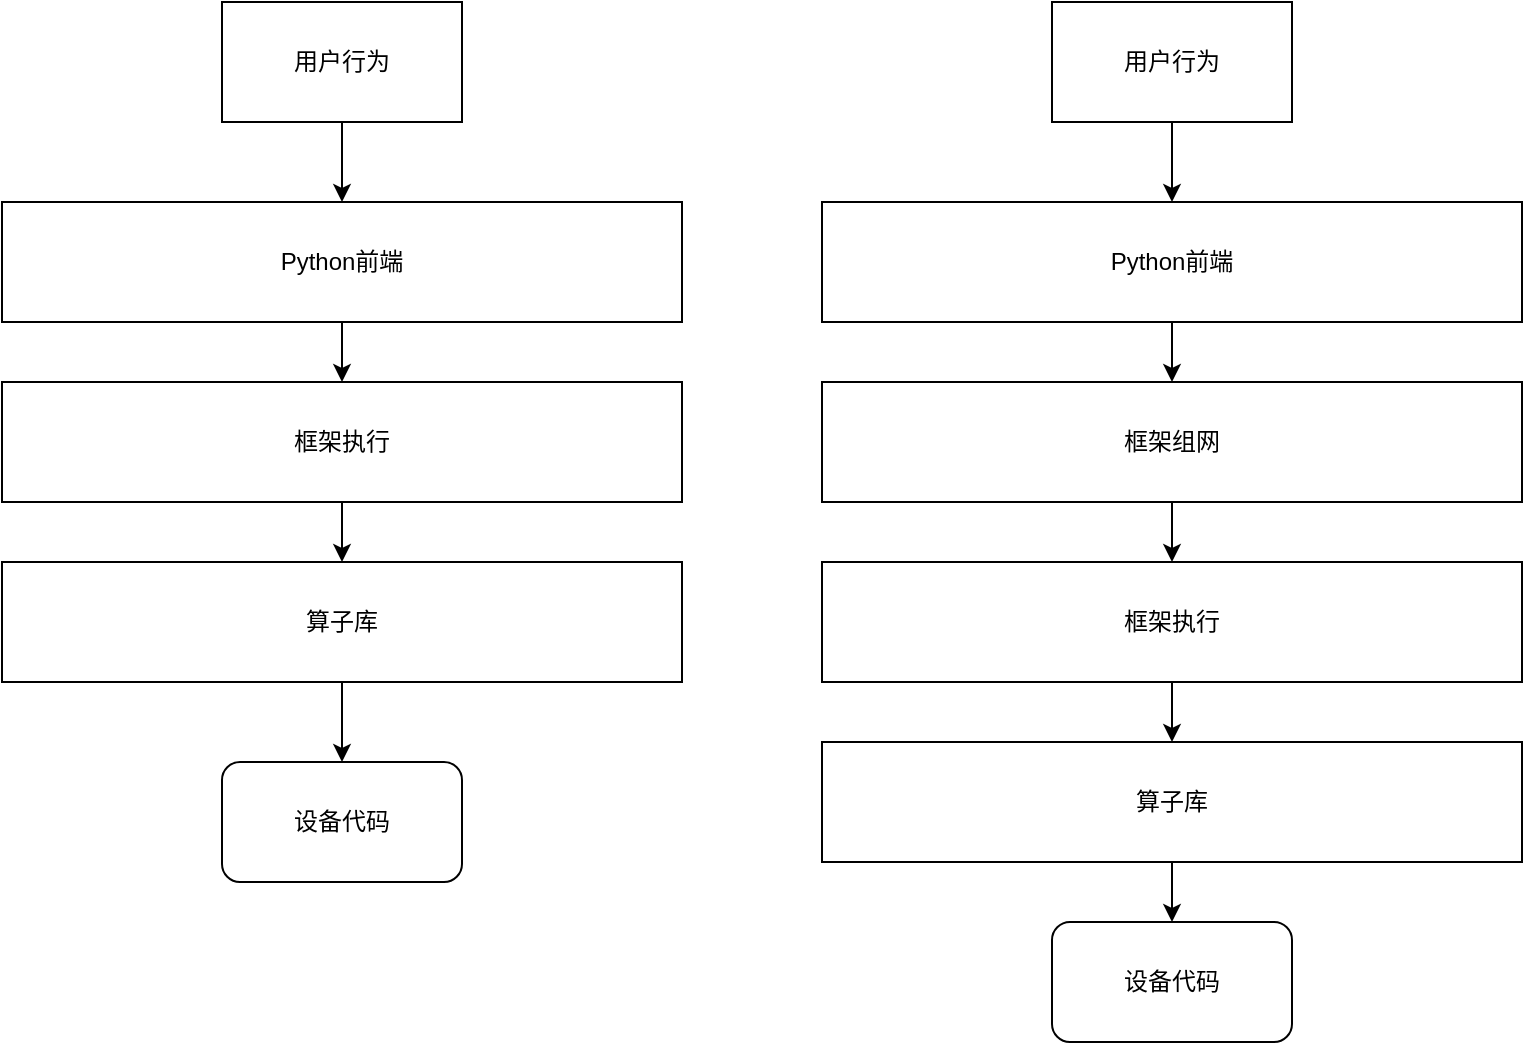 <mxfile version="15.8.3" type="github">
  <diagram id="xG8PhJohD_fU5yrXdFf2" name="Page-1">
    <mxGraphModel dx="2066" dy="826" grid="1" gridSize="10" guides="1" tooltips="1" connect="1" arrows="1" fold="1" page="1" pageScale="1" pageWidth="850" pageHeight="1100" math="0" shadow="0">
      <root>
        <mxCell id="0" />
        <mxCell id="1" parent="0" />
        <mxCell id="lA8fWIrQMh2K0Fexk488-7" style="edgeStyle=orthogonalEdgeStyle;rounded=0;orthogonalLoop=1;jettySize=auto;html=1;exitX=0.5;exitY=1;exitDx=0;exitDy=0;" edge="1" parent="1" source="lA8fWIrQMh2K0Fexk488-1" target="lA8fWIrQMh2K0Fexk488-3">
          <mxGeometry relative="1" as="geometry" />
        </mxCell>
        <mxCell id="lA8fWIrQMh2K0Fexk488-1" value="用户行为" style="rounded=0;whiteSpace=wrap;html=1;" vertex="1" parent="1">
          <mxGeometry x="360" y="80" width="120" height="60" as="geometry" />
        </mxCell>
        <mxCell id="lA8fWIrQMh2K0Fexk488-2" value="设备代码" style="rounded=1;whiteSpace=wrap;html=1;" vertex="1" parent="1">
          <mxGeometry x="360" y="460" width="120" height="60" as="geometry" />
        </mxCell>
        <mxCell id="lA8fWIrQMh2K0Fexk488-8" style="edgeStyle=orthogonalEdgeStyle;rounded=0;orthogonalLoop=1;jettySize=auto;html=1;exitX=0.5;exitY=1;exitDx=0;exitDy=0;" edge="1" parent="1" source="lA8fWIrQMh2K0Fexk488-3" target="lA8fWIrQMh2K0Fexk488-4">
          <mxGeometry relative="1" as="geometry" />
        </mxCell>
        <mxCell id="lA8fWIrQMh2K0Fexk488-3" value="Python前端" style="rounded=0;whiteSpace=wrap;html=1;" vertex="1" parent="1">
          <mxGeometry x="250" y="180" width="340" height="60" as="geometry" />
        </mxCell>
        <mxCell id="lA8fWIrQMh2K0Fexk488-9" style="edgeStyle=orthogonalEdgeStyle;rounded=0;orthogonalLoop=1;jettySize=auto;html=1;exitX=0.5;exitY=1;exitDx=0;exitDy=0;entryX=0.5;entryY=0;entryDx=0;entryDy=0;" edge="1" parent="1" source="lA8fWIrQMh2K0Fexk488-4" target="lA8fWIrQMh2K0Fexk488-5">
          <mxGeometry relative="1" as="geometry" />
        </mxCell>
        <mxCell id="lA8fWIrQMh2K0Fexk488-4" value="框架执行" style="rounded=0;whiteSpace=wrap;html=1;" vertex="1" parent="1">
          <mxGeometry x="250" y="270" width="340" height="60" as="geometry" />
        </mxCell>
        <mxCell id="lA8fWIrQMh2K0Fexk488-10" style="edgeStyle=orthogonalEdgeStyle;rounded=0;orthogonalLoop=1;jettySize=auto;html=1;exitX=0.5;exitY=1;exitDx=0;exitDy=0;" edge="1" parent="1" source="lA8fWIrQMh2K0Fexk488-5" target="lA8fWIrQMh2K0Fexk488-2">
          <mxGeometry relative="1" as="geometry" />
        </mxCell>
        <mxCell id="lA8fWIrQMh2K0Fexk488-5" value="算子库" style="rounded=0;whiteSpace=wrap;html=1;" vertex="1" parent="1">
          <mxGeometry x="250" y="360" width="340" height="60" as="geometry" />
        </mxCell>
        <mxCell id="lA8fWIrQMh2K0Fexk488-16" style="edgeStyle=orthogonalEdgeStyle;rounded=0;orthogonalLoop=1;jettySize=auto;html=1;exitX=0.5;exitY=1;exitDx=0;exitDy=0;" edge="1" parent="1" source="lA8fWIrQMh2K0Fexk488-11" target="lA8fWIrQMh2K0Fexk488-12">
          <mxGeometry relative="1" as="geometry" />
        </mxCell>
        <mxCell id="lA8fWIrQMh2K0Fexk488-11" value="用户行为" style="rounded=0;whiteSpace=wrap;html=1;" vertex="1" parent="1">
          <mxGeometry x="775" y="80" width="120" height="60" as="geometry" />
        </mxCell>
        <mxCell id="lA8fWIrQMh2K0Fexk488-17" style="edgeStyle=orthogonalEdgeStyle;rounded=0;orthogonalLoop=1;jettySize=auto;html=1;exitX=0.5;exitY=1;exitDx=0;exitDy=0;" edge="1" parent="1" source="lA8fWIrQMh2K0Fexk488-12" target="lA8fWIrQMh2K0Fexk488-13">
          <mxGeometry relative="1" as="geometry" />
        </mxCell>
        <mxCell id="lA8fWIrQMh2K0Fexk488-12" value="Python前端" style="rounded=0;whiteSpace=wrap;html=1;" vertex="1" parent="1">
          <mxGeometry x="660" y="180" width="350" height="60" as="geometry" />
        </mxCell>
        <mxCell id="lA8fWIrQMh2K0Fexk488-18" style="edgeStyle=orthogonalEdgeStyle;rounded=0;orthogonalLoop=1;jettySize=auto;html=1;exitX=0.5;exitY=1;exitDx=0;exitDy=0;" edge="1" parent="1" source="lA8fWIrQMh2K0Fexk488-13" target="lA8fWIrQMh2K0Fexk488-14">
          <mxGeometry relative="1" as="geometry" />
        </mxCell>
        <mxCell id="lA8fWIrQMh2K0Fexk488-13" value="框架组网" style="rounded=0;whiteSpace=wrap;html=1;" vertex="1" parent="1">
          <mxGeometry x="660" y="270" width="350" height="60" as="geometry" />
        </mxCell>
        <mxCell id="lA8fWIrQMh2K0Fexk488-19" style="edgeStyle=orthogonalEdgeStyle;rounded=0;orthogonalLoop=1;jettySize=auto;html=1;exitX=0.5;exitY=1;exitDx=0;exitDy=0;" edge="1" parent="1" source="lA8fWIrQMh2K0Fexk488-14" target="lA8fWIrQMh2K0Fexk488-15">
          <mxGeometry relative="1" as="geometry" />
        </mxCell>
        <mxCell id="lA8fWIrQMh2K0Fexk488-14" value="框架执行" style="rounded=0;whiteSpace=wrap;html=1;" vertex="1" parent="1">
          <mxGeometry x="660" y="360" width="350" height="60" as="geometry" />
        </mxCell>
        <mxCell id="lA8fWIrQMh2K0Fexk488-22" style="edgeStyle=orthogonalEdgeStyle;rounded=0;orthogonalLoop=1;jettySize=auto;html=1;exitX=0.5;exitY=1;exitDx=0;exitDy=0;" edge="1" parent="1" source="lA8fWIrQMh2K0Fexk488-15" target="lA8fWIrQMh2K0Fexk488-21">
          <mxGeometry relative="1" as="geometry" />
        </mxCell>
        <mxCell id="lA8fWIrQMh2K0Fexk488-15" value="算子库" style="rounded=0;whiteSpace=wrap;html=1;" vertex="1" parent="1">
          <mxGeometry x="660" y="450" width="350" height="60" as="geometry" />
        </mxCell>
        <mxCell id="lA8fWIrQMh2K0Fexk488-21" value="设备代码" style="rounded=1;whiteSpace=wrap;html=1;" vertex="1" parent="1">
          <mxGeometry x="775" y="540" width="120" height="60" as="geometry" />
        </mxCell>
      </root>
    </mxGraphModel>
  </diagram>
</mxfile>
